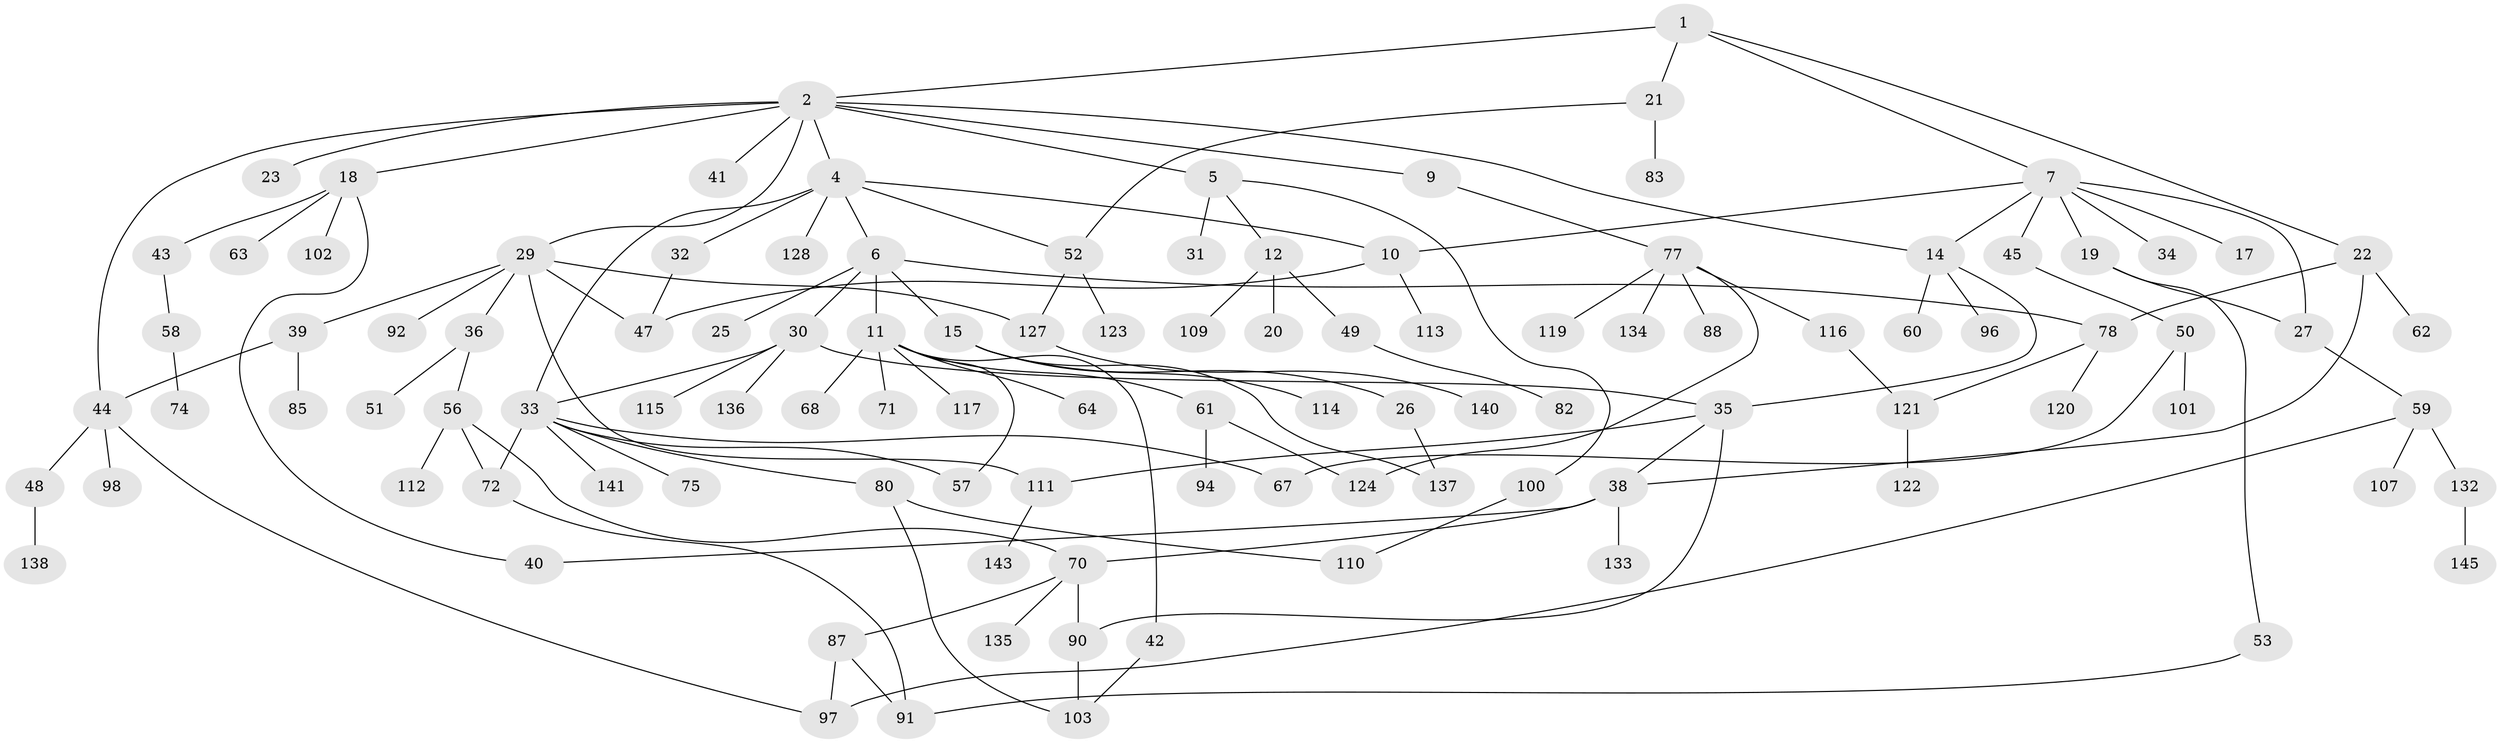 // Generated by graph-tools (version 1.1) at 2025/23/03/03/25 07:23:31]
// undirected, 109 vertices, 137 edges
graph export_dot {
graph [start="1"]
  node [color=gray90,style=filled];
  1;
  2 [super="+3"];
  4 [super="+55"];
  5 [super="+28"];
  6 [super="+8"];
  7 [super="+16"];
  9;
  10 [super="+106"];
  11 [super="+24"];
  12 [super="+13"];
  14 [super="+46"];
  15 [super="+104"];
  17;
  18 [super="+76"];
  19;
  20 [super="+54"];
  21 [super="+89"];
  22;
  23;
  25;
  26;
  27;
  29 [super="+69"];
  30 [super="+66"];
  31 [super="+129"];
  32;
  33 [super="+37"];
  34 [super="+126"];
  35 [super="+130"];
  36;
  38 [super="+73"];
  39 [super="+65"];
  40;
  41;
  42;
  43;
  44;
  45;
  47 [super="+79"];
  48;
  49;
  50;
  51 [super="+131"];
  52 [super="+142"];
  53 [super="+95"];
  56 [super="+125"];
  57;
  58;
  59 [super="+99"];
  60;
  61;
  62;
  63;
  64;
  67;
  68;
  70 [super="+84"];
  71;
  72;
  74 [super="+105"];
  75;
  77 [super="+81"];
  78 [super="+86"];
  80;
  82;
  83;
  85;
  87 [super="+93"];
  88;
  90;
  91;
  92;
  94;
  96 [super="+146"];
  97;
  98;
  100;
  101 [super="+118"];
  102;
  103 [super="+108"];
  107;
  109;
  110;
  111;
  112;
  113;
  114;
  115;
  116;
  117;
  119;
  120;
  121 [super="+144"];
  122;
  123;
  124;
  127;
  128;
  132 [super="+139"];
  133;
  134;
  135;
  136;
  137;
  138;
  140;
  141;
  143;
  145;
  1 -- 2;
  1 -- 7;
  1 -- 21;
  1 -- 22;
  2 -- 4;
  2 -- 9;
  2 -- 14;
  2 -- 23;
  2 -- 41;
  2 -- 44;
  2 -- 5;
  2 -- 18;
  2 -- 29;
  4 -- 6;
  4 -- 32;
  4 -- 33;
  4 -- 52;
  4 -- 128;
  4 -- 10;
  5 -- 12;
  5 -- 100;
  5 -- 31;
  6 -- 11;
  6 -- 25;
  6 -- 30;
  6 -- 78;
  6 -- 15;
  7 -- 10;
  7 -- 17;
  7 -- 27;
  7 -- 34;
  7 -- 19;
  7 -- 45;
  7 -- 14;
  9 -- 77;
  10 -- 113;
  10 -- 47;
  11 -- 61;
  11 -- 64;
  11 -- 68;
  11 -- 117;
  11 -- 57;
  11 -- 42;
  11 -- 71;
  12 -- 49;
  12 -- 109;
  12 -- 20;
  14 -- 35;
  14 -- 60;
  14 -- 96;
  15 -- 26;
  15 -- 137;
  15 -- 114;
  18 -- 43;
  18 -- 63;
  18 -- 102;
  18 -- 40;
  19 -- 53;
  19 -- 27;
  21 -- 83;
  21 -- 52;
  22 -- 38;
  22 -- 62;
  22 -- 78;
  26 -- 137;
  27 -- 59;
  29 -- 36;
  29 -- 39;
  29 -- 111;
  29 -- 127;
  29 -- 92;
  29 -- 47;
  30 -- 136;
  30 -- 35;
  30 -- 33;
  30 -- 115;
  32 -- 47;
  33 -- 80;
  33 -- 141;
  33 -- 72;
  33 -- 75;
  33 -- 67;
  33 -- 57;
  35 -- 38;
  35 -- 90;
  35 -- 111;
  36 -- 51;
  36 -- 56;
  38 -- 40;
  38 -- 133;
  38 -- 70;
  39 -- 85;
  39 -- 44;
  42 -- 103;
  43 -- 58;
  44 -- 48;
  44 -- 97;
  44 -- 98;
  45 -- 50;
  48 -- 138;
  49 -- 82;
  50 -- 67;
  50 -- 101;
  52 -- 123;
  52 -- 127;
  53 -- 91;
  56 -- 70;
  56 -- 72;
  56 -- 112;
  58 -- 74;
  59 -- 107;
  59 -- 132;
  59 -- 97;
  61 -- 94;
  61 -- 124;
  70 -- 135;
  70 -- 87;
  70 -- 90;
  72 -- 91;
  77 -- 88;
  77 -- 134;
  77 -- 116;
  77 -- 124;
  77 -- 119;
  78 -- 120;
  78 -- 121;
  80 -- 110;
  80 -- 103;
  87 -- 97;
  87 -- 91;
  90 -- 103;
  100 -- 110;
  111 -- 143;
  116 -- 121;
  121 -- 122;
  127 -- 140;
  132 -- 145;
}

